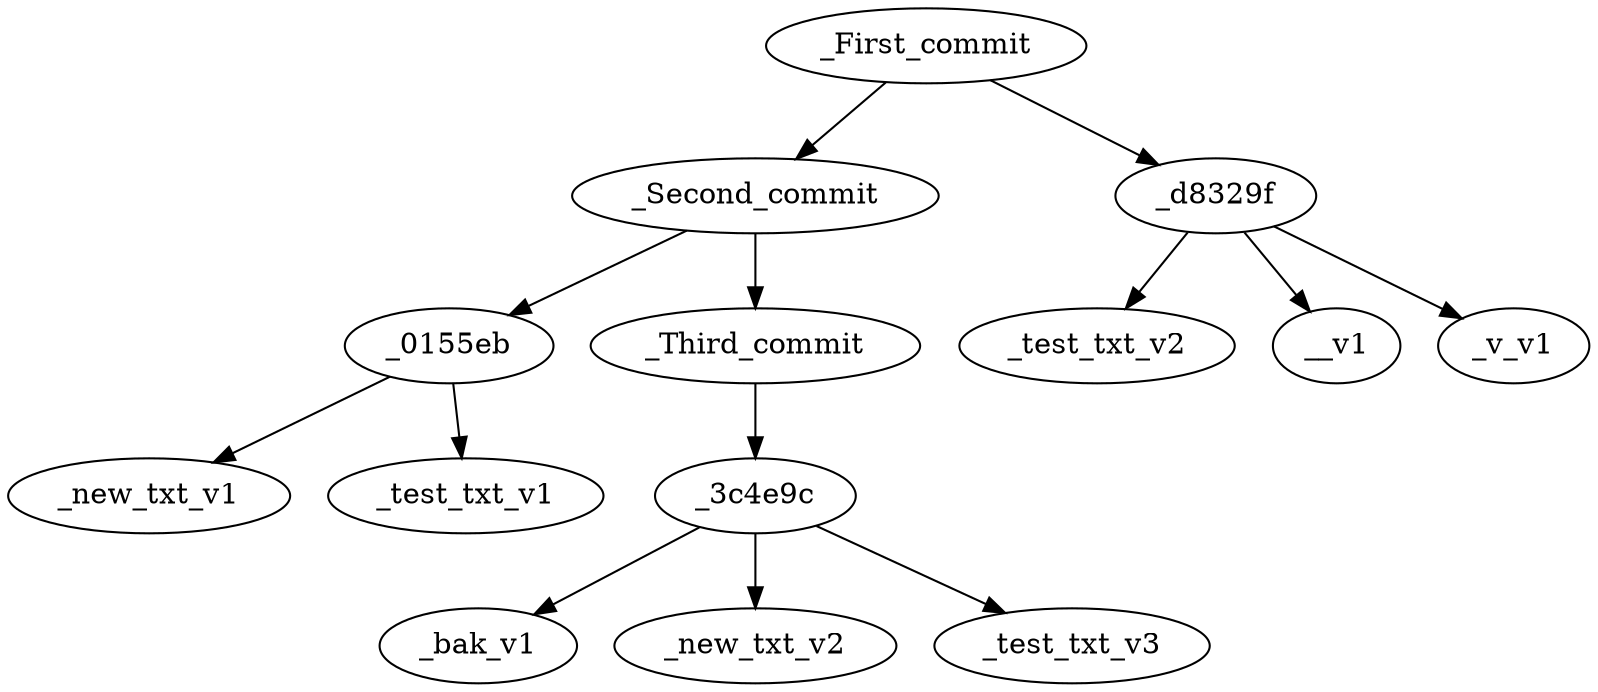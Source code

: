 digraph G {
_Second_commit -> _0155eb;
_0155eb -> _new_txt_v1;
_0155eb -> _test_txt_v1;
_First_commit -> _Second_commit;
_First_commit -> _d8329f;
_d8329f -> _test_txt_v2;
_d8329f -> __v1;
_d8329f -> _v_v1;
_Third_commit -> _3c4e9c;
_3c4e9c -> _bak_v1;
_3c4e9c -> _new_txt_v2;
_3c4e9c -> _test_txt_v3;
_Second_commit -> _Third_commit;

}
